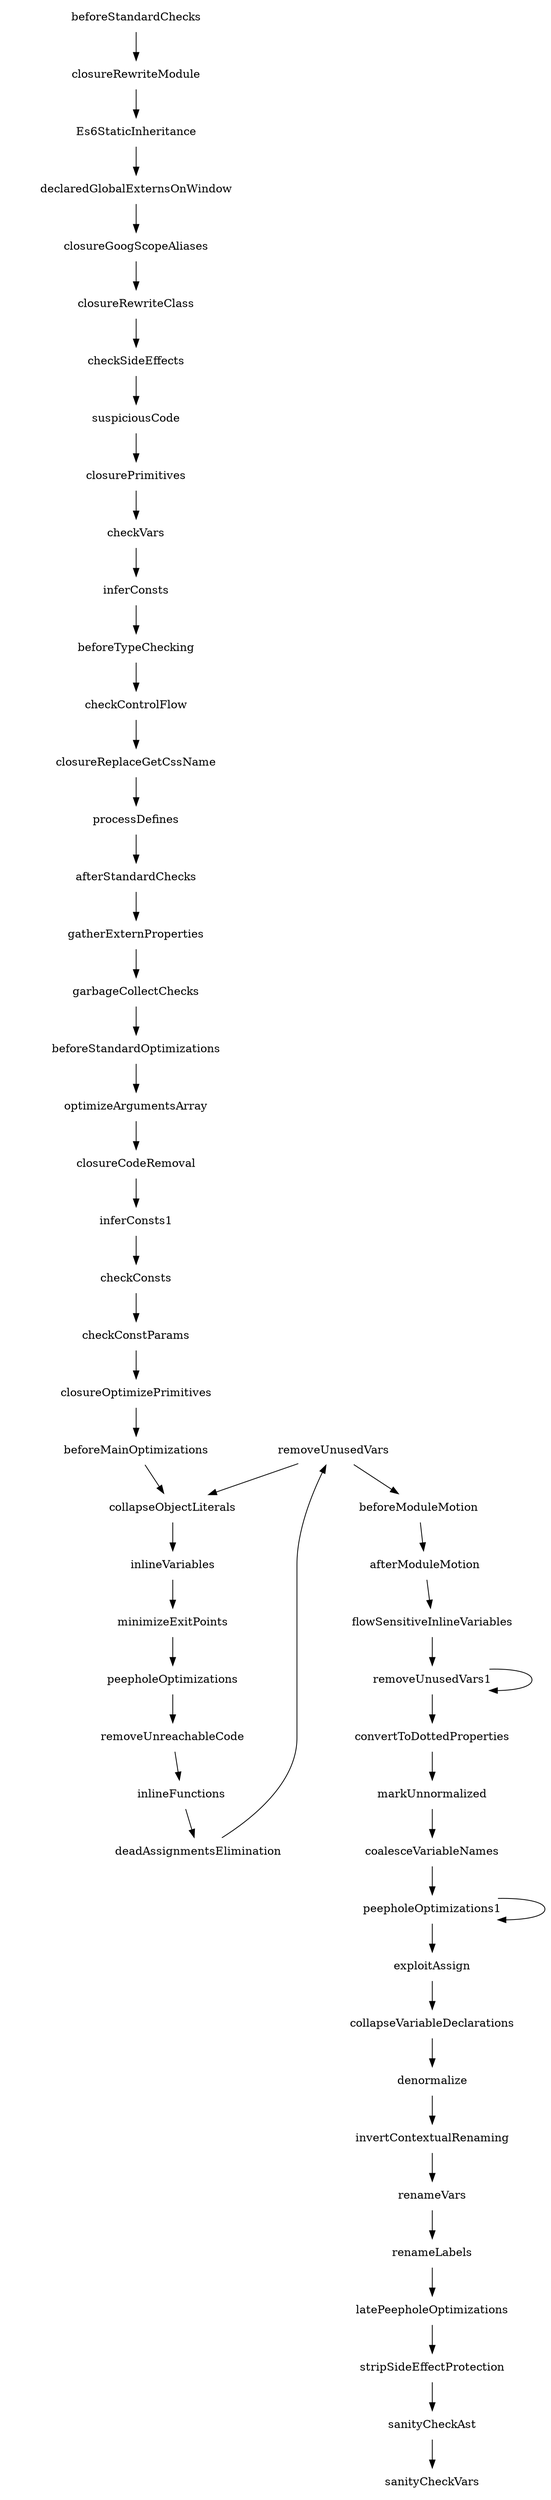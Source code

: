 digraph  LinkedGraph {
  node [color=lightblue2, style=filled];
  LDN10329173 [label="removeUnusedVars" color="white"];
  LDN10461104 [label="garbageCollectChecks" color="white"];
  LDN10524620 [label="closureGoogScopeAliases" color="white"];
  LDN10562585 [label="coalesceVariableNames" color="white"];
  LDN10781812 [label="closureReplaceGetCssName" color="white"];
  LDN11496703 [label="checkConsts" color="white"];
  LDN11846571 [label="collapseObjectLiterals" color="white"];
  LDN12042176 [label="beforeMainOptimizations" color="white"];
  LDN12304864 [label="inferConsts1" color="white"];
  LDN13091494 [label="stripSideEffectProtection" color="white"];
  LDN150119 [label="inferConsts" color="white"];
  LDN15133123 [label="afterModuleMotion" color="white"];
  LDN16153462 [label="checkConstParams" color="white"];
  LDN16181369 [label="convertToDottedProperties" color="white"];
  LDN16266765 [label="removeUnusedVars1" color="white"];
  LDN18604997 [label="invertContextualRenaming" color="white"];
  LDN20296824 [label="deadAssignmentsElimination" color="white"];
  LDN20434808 [label="beforeStandardChecks" color="white"];
  LDN20929065 [label="closurePrimitives" color="white"];
  LDN21298278 [label="closureOptimizePrimitives" color="white"];
  LDN21422580 [label="afterStandardChecks" color="white"];
  LDN21753702 [label="processDefines" color="white"];
  LDN22354580 [label="checkControlFlow" color="white"];
  LDN22415376 [label="removeUnreachableCode" color="white"];
  LDN24424997 [label="optimizeArgumentsArray" color="white"];
  LDN2455822 [label="latePeepholeOptimizations" color="white"];
  LDN24745632 [label="peepholeOptimizations1" color="white"];
  LDN24970616 [label="closureCodeRemoval" color="white"];
  LDN25041286 [label="inlineFunctions" color="white"];
  LDN25876290 [label="Es6StaticInheritance" color="white"];
  LDN26266051 [label="renameLabels" color="white"];
  LDN26722308 [label="beforeTypeChecking" color="white"];
  LDN27559378 [label="beforeStandardOptimizations" color="white"];
  LDN27621947 [label="flowSensitiveInlineVariables" color="white"];
  LDN28287052 [label="sanityCheckVars" color="white"];
  LDN28759214 [label="closureRewriteModule" color="white"];
  LDN29854731 [label="peepholeOptimizations" color="white"];
  LDN31196110 [label="sanityCheckAst" color="white"];
  LDN31275981 [label="minimizeExitPoints" color="white"];
  LDN32000118 [label="denormalize" color="white"];
  LDN32967764 [label="suspiciousCode" color="white"];
  LDN33127253 [label="declaredGlobalExternsOnWindow" color="white"];
  LDN33239048 [label="exploitAssign" color="white"];
  LDN33241782 [label="beforeModuleMotion" color="white"];
  LDN5693387 [label="renameVars" color="white"];
  LDN618779 [label="collapseVariableDeclarations" color="white"];
  LDN6419935 [label="checkVars" color="white"];
  LDN6926745 [label="inlineVariables" color="white"];
  LDN7220975 [label="markUnnormalized" color="white"];
  LDN7777844 [label="gatherExternProperties" color="white"];
  LDN8667086 [label="checkSideEffects" color="white"];
  LDN9847853 [label="closureRewriteClass" color="white"];
  LDN10329173 -> LDN11846571;
  LDN10329173 -> LDN33241782;
  LDN10461104 -> LDN27559378;
  LDN10524620 -> LDN9847853;
  LDN10562585 -> LDN24745632;
  LDN10781812 -> LDN21753702;
  LDN11496703 -> LDN16153462;
  LDN11846571 -> LDN6926745;
  LDN12042176 -> LDN11846571;
  LDN12304864 -> LDN11496703;
  LDN13091494 -> LDN31196110;
  LDN150119 -> LDN26722308;
  LDN15133123 -> LDN27621947;
  LDN16153462 -> LDN21298278;
  LDN16181369 -> LDN7220975;
  LDN16266765 -> LDN16181369;
  LDN16266765 -> LDN16266765;
  LDN18604997 -> LDN5693387;
  LDN20296824 -> LDN10329173;
  LDN20434808 -> LDN28759214;
  LDN20929065 -> LDN6419935;
  LDN21298278 -> LDN12042176;
  LDN21422580 -> LDN7777844;
  LDN21753702 -> LDN21422580;
  LDN22354580 -> LDN10781812;
  LDN22415376 -> LDN25041286;
  LDN24424997 -> LDN24970616;
  LDN2455822 -> LDN13091494;
  LDN24745632 -> LDN24745632;
  LDN24745632 -> LDN33239048;
  LDN24970616 -> LDN12304864;
  LDN25041286 -> LDN20296824;
  LDN25876290 -> LDN33127253;
  LDN26266051 -> LDN2455822;
  LDN26722308 -> LDN22354580;
  LDN27559378 -> LDN24424997;
  LDN27621947 -> LDN16266765;
  LDN28759214 -> LDN25876290;
  LDN29854731 -> LDN22415376;
  LDN31196110 -> LDN28287052;
  LDN31275981 -> LDN29854731;
  LDN32000118 -> LDN18604997;
  LDN32967764 -> LDN20929065;
  LDN33127253 -> LDN10524620;
  LDN33239048 -> LDN618779;
  LDN33241782 -> LDN15133123;
  LDN5693387 -> LDN26266051;
  LDN618779 -> LDN32000118;
  LDN6419935 -> LDN150119;
  LDN6926745 -> LDN31275981;
  LDN7220975 -> LDN10562585;
  LDN7777844 -> LDN10461104;
  LDN8667086 -> LDN32967764;
  LDN9847853 -> LDN8667086;
}

